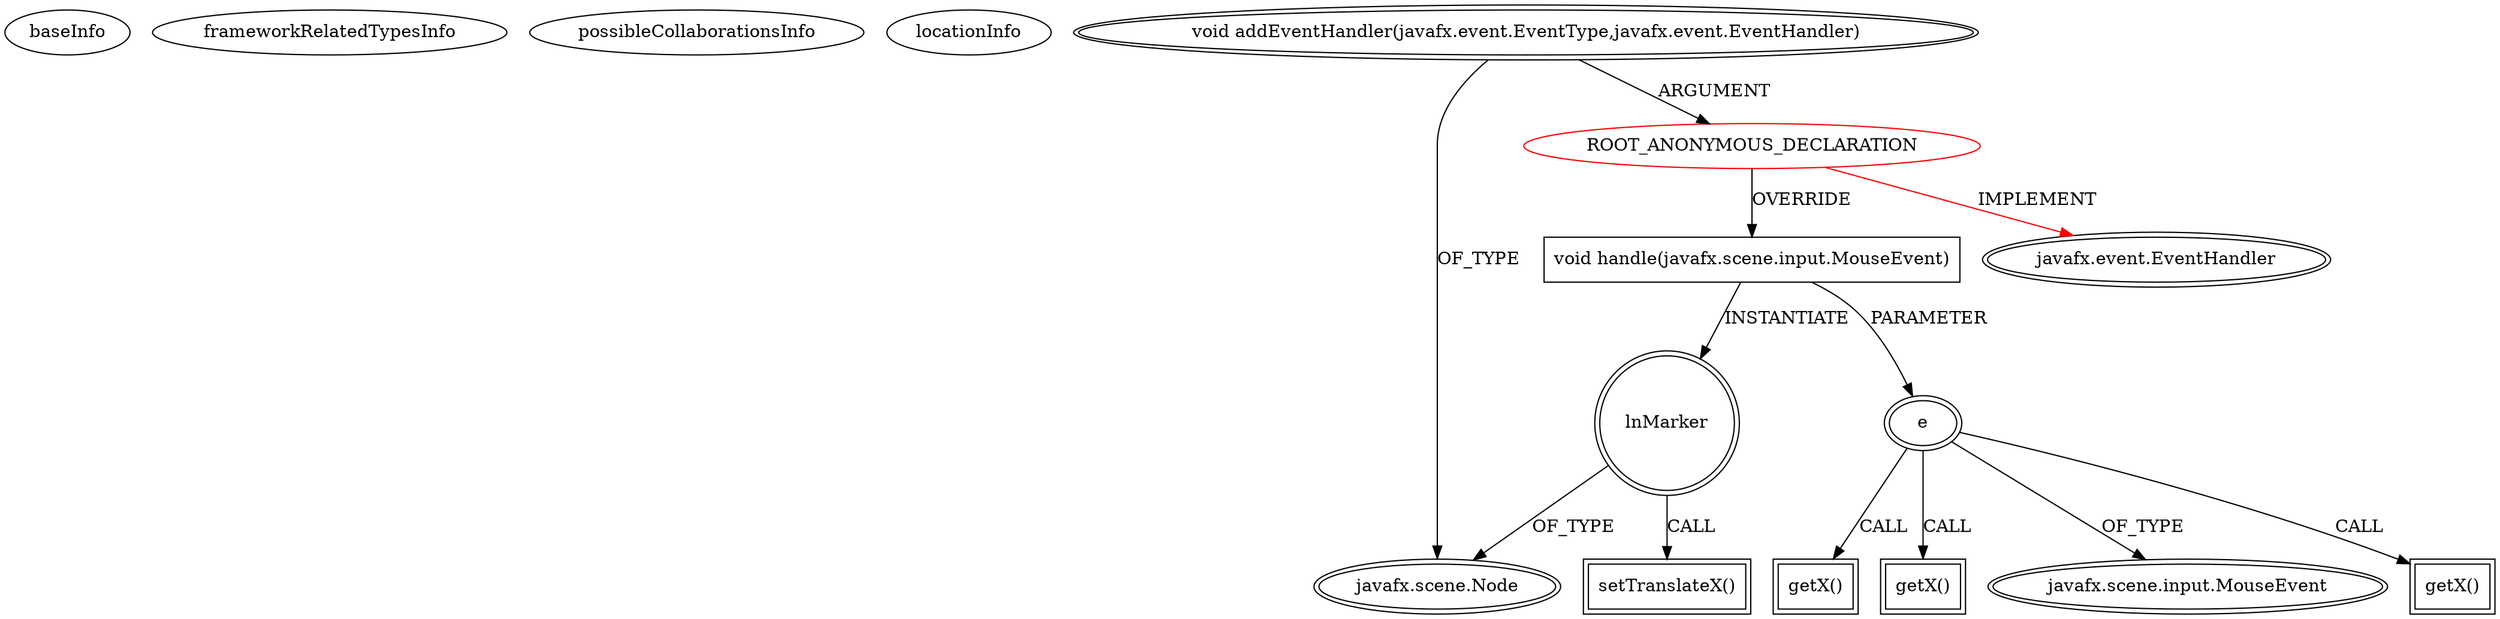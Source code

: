 digraph {
baseInfo[graphId=2483,category="extension_graph",isAnonymous=true,possibleRelation=false]
frameworkRelatedTypesInfo[0="javafx.event.EventHandler"]
possibleCollaborationsInfo[]
locationInfo[projectName="dinder-mufflin-igtv",filePath="/dinder-mufflin-igtv/igtv-master/GUI/src/com/igtv/ui/TabViewerController.java",contextSignature="void drawTablature()",graphId="2483"]
0[label="ROOT_ANONYMOUS_DECLARATION",vertexType="ROOT_ANONYMOUS_DECLARATION",isFrameworkType=false,color=red]
1[label="javafx.event.EventHandler",vertexType="FRAMEWORK_INTERFACE_TYPE",isFrameworkType=true,peripheries=2]
2[label="void addEventHandler(javafx.event.EventType,javafx.event.EventHandler)",vertexType="OUTSIDE_CALL",isFrameworkType=true,peripheries=2]
3[label="javafx.scene.Node",vertexType="FRAMEWORK_CLASS_TYPE",isFrameworkType=true,peripheries=2]
4[label="void handle(javafx.scene.input.MouseEvent)",vertexType="OVERRIDING_METHOD_DECLARATION",isFrameworkType=false,shape=box]
5[label="e",vertexType="PARAMETER_DECLARATION",isFrameworkType=true,peripheries=2]
6[label="javafx.scene.input.MouseEvent",vertexType="FRAMEWORK_CLASS_TYPE",isFrameworkType=true,peripheries=2]
7[label="lnMarker",vertexType="VARIABLE_EXPRESION",isFrameworkType=true,peripheries=2,shape=circle]
8[label="setTranslateX()",vertexType="INSIDE_CALL",isFrameworkType=true,peripheries=2,shape=box]
11[label="getX()",vertexType="INSIDE_CALL",isFrameworkType=true,peripheries=2,shape=box]
13[label="getX()",vertexType="INSIDE_CALL",isFrameworkType=true,peripheries=2,shape=box]
15[label="getX()",vertexType="INSIDE_CALL",isFrameworkType=true,peripheries=2,shape=box]
0->1[label="IMPLEMENT",color=red]
2->0[label="ARGUMENT"]
2->3[label="OF_TYPE"]
0->4[label="OVERRIDE"]
5->6[label="OF_TYPE"]
4->5[label="PARAMETER"]
4->7[label="INSTANTIATE"]
7->3[label="OF_TYPE"]
7->8[label="CALL"]
5->11[label="CALL"]
5->13[label="CALL"]
5->15[label="CALL"]
}
